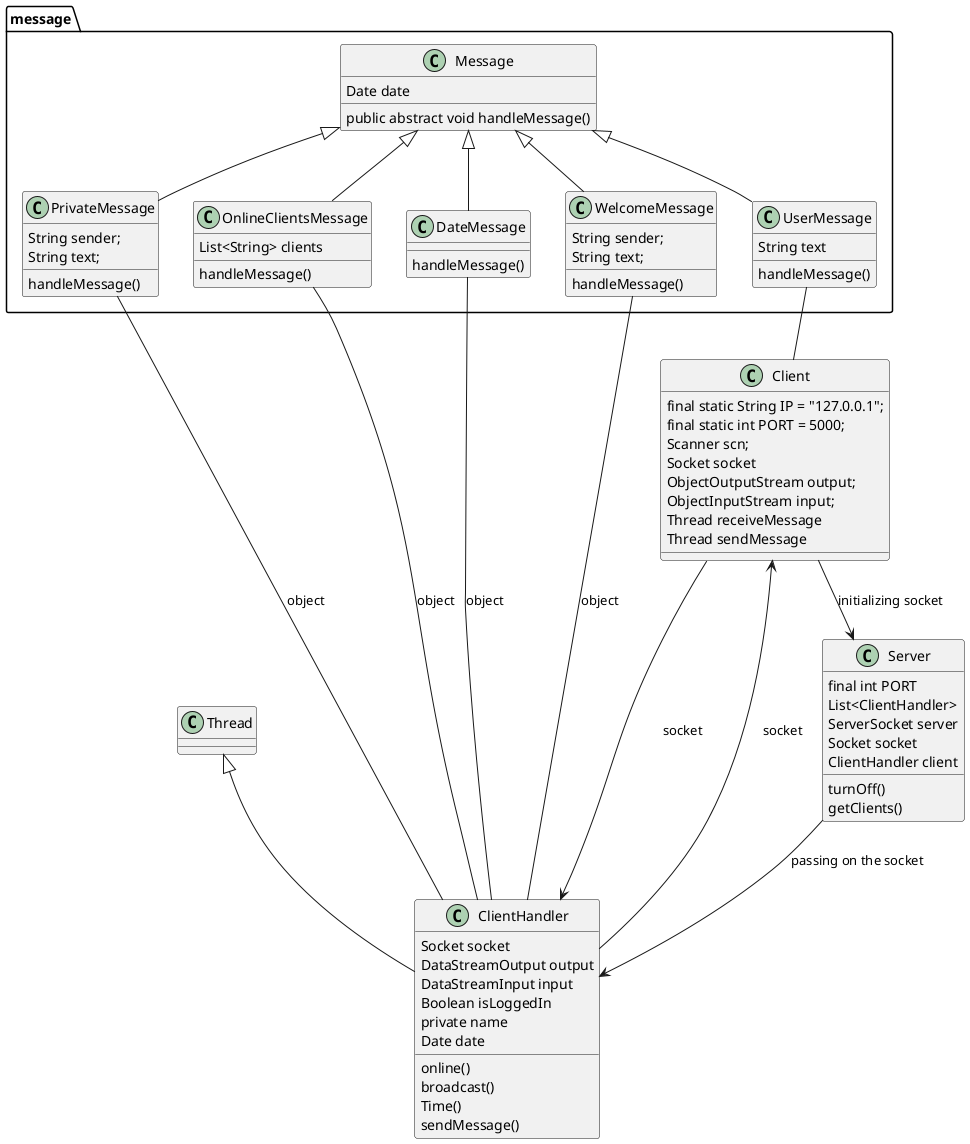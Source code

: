 @startuml
class Server{
    final int PORT
    List<ClientHandler>
    ServerSocket server
    Socket socket
    ClientHandler client

    turnOff()
    getClients()

}
class ClientHandler extends Thread{
    Socket socket
    DataStreamOutput output
    DataStreamInput input
    Boolean isLoggedIn
    private name
    Date date

    online()
    broadcast()
    Time()
    sendMessage()

}
message.PrivateMessage -- ClientHandler:object
message.OnlineClientsMessage -- ClientHandler:object
message.DateMessage -- ClientHandler:object
message.WelcomeMessage -- ClientHandler:object

message.UserMessage -- Client

Client --> Server:initializing socket
Server --> ClientHandler:passing on the socket
Client -> ClientHandler:socket
Client <- ClientHandler:socket


class Client{

    final static String IP = "127.0.0.1";
    final static int PORT = 5000;
    Scanner scn;
    Socket socket
    ObjectOutputStream output;
    ObjectInputStream input;
    Thread receiveMessage
    Thread sendMessage

}
class message.Message{
    Date date

    public abstract void handleMessage()
}

class message.DateMessage extends message.Message{
    handleMessage()
}

class message.OnlineClientsMessage extends message.Message{

    List<String> clients

    handleMessage()
}

class message.PrivateMessage extends message.Message{

    String sender;
    String text;

    handleMessage()
}

class message.WelcomeMessage extends message.Message{

    String sender;
    String text;

    handleMessage()
}

class message.UserMessage extends message.Message{

    String text

    handleMessage()
}
@enduml